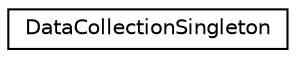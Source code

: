 digraph "Graphical Class Hierarchy"
{
 // LATEX_PDF_SIZE
  edge [fontname="Helvetica",fontsize="10",labelfontname="Helvetica",labelfontsize="10"];
  node [fontname="Helvetica",fontsize="10",shape=record];
  rankdir="LR";
  Node0 [label="DataCollectionSingleton",height=0.2,width=0.4,color="black", fillcolor="white", style="filled",URL="$classDataCollectionSingleton.html",tooltip="This is the data collection class. It is able to accumlate data related to drones and robots in the s..."];
}
